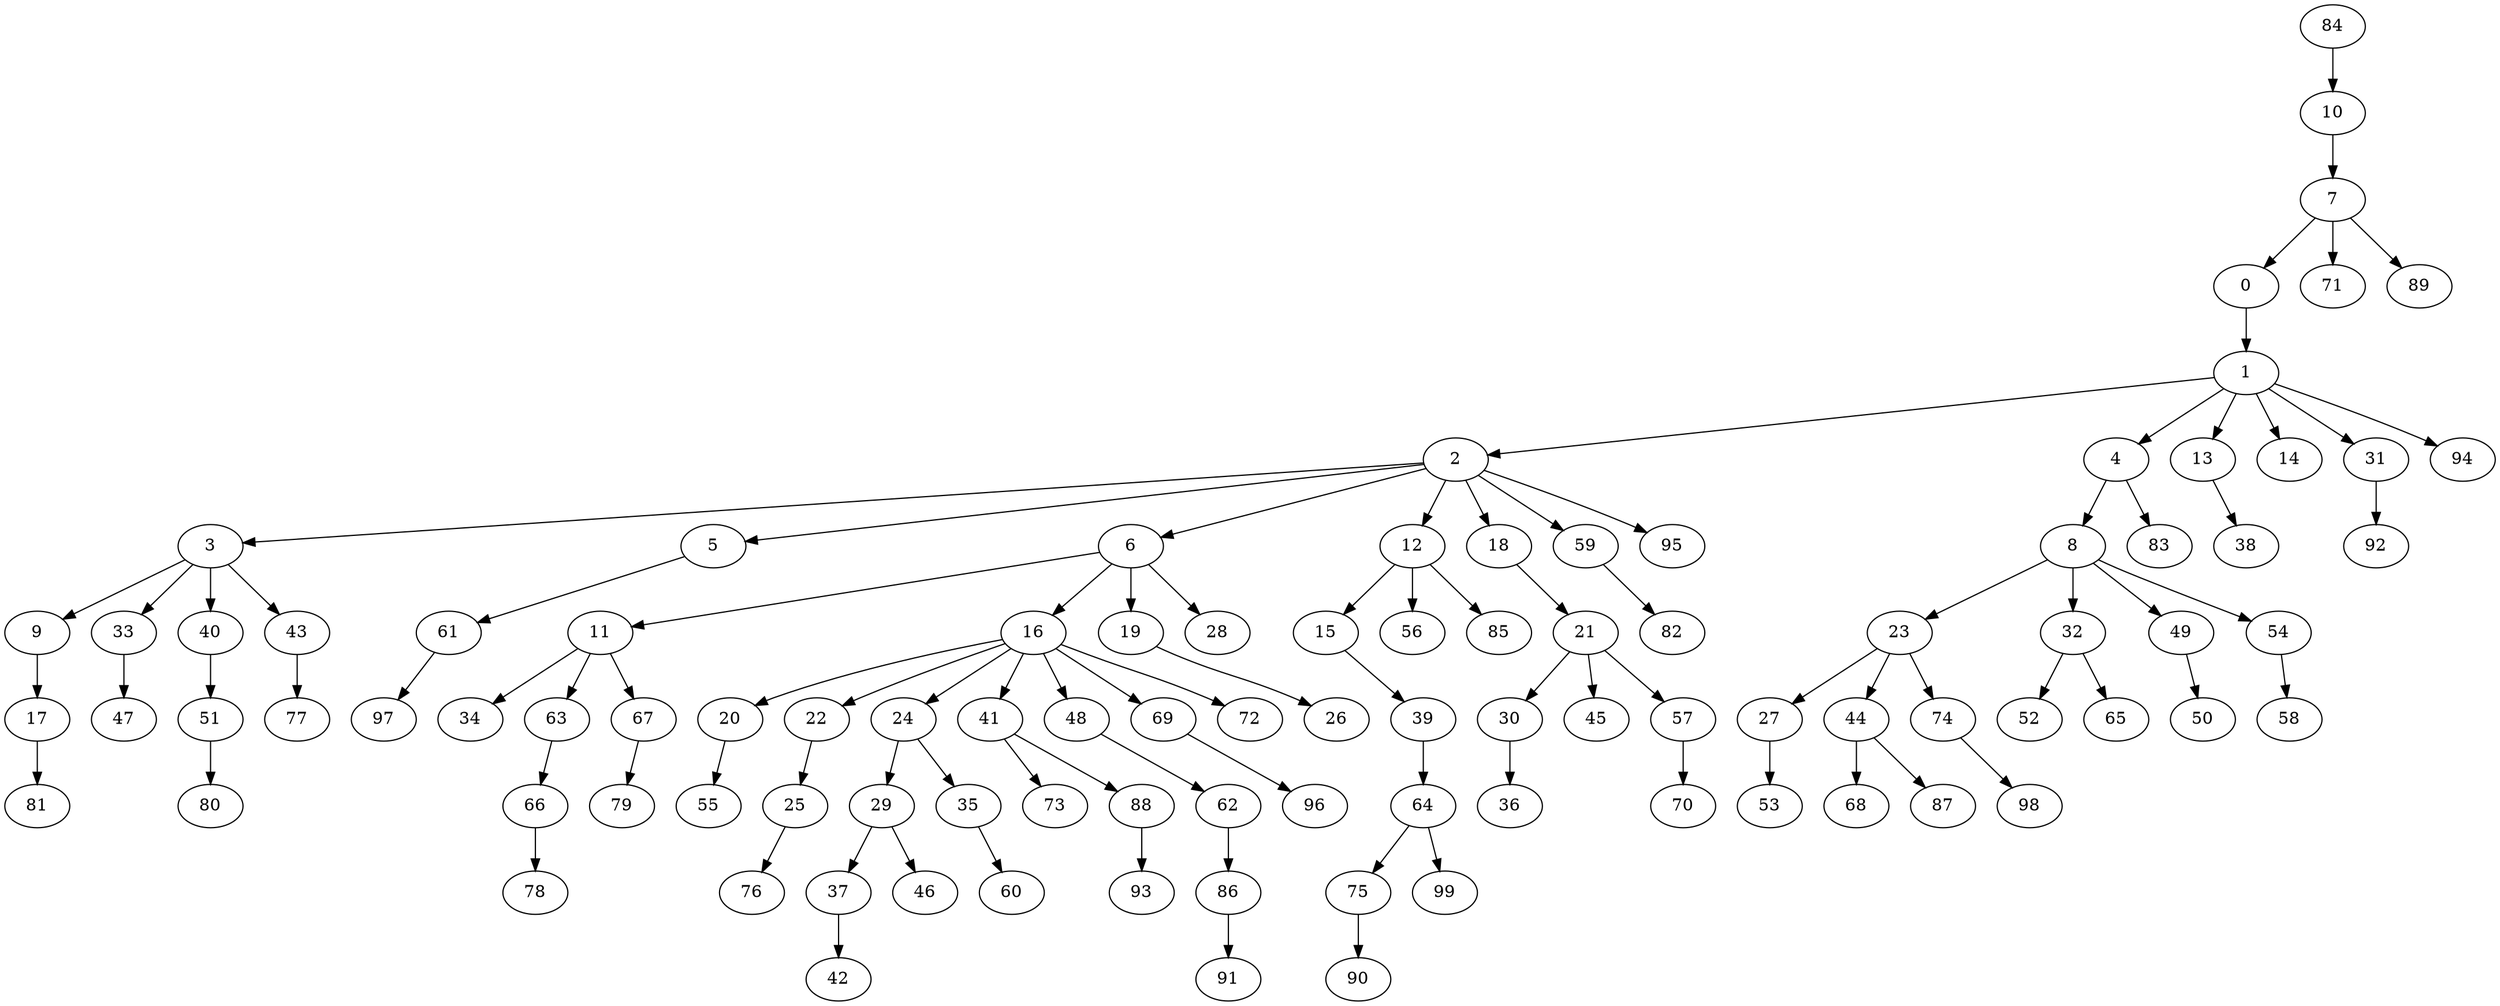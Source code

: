 digraph my_graph {
84 [label=84]
10 [label=10]
7 [label=7]
0 [label=0]
1 [label=1]
2 [label=2]
3 [label=3]
9 [label=9]
17 [label=17]
81 [label=81]
33 [label=33]
47 [label=47]
40 [label=40]
51 [label=51]
80 [label=80]
43 [label=43]
77 [label=77]
5 [label=5]
61 [label=61]
97 [label=97]
6 [label=6]
11 [label=11]
34 [label=34]
63 [label=63]
66 [label=66]
78 [label=78]
67 [label=67]
79 [label=79]
16 [label=16]
20 [label=20]
55 [label=55]
22 [label=22]
25 [label=25]
76 [label=76]
24 [label=24]
29 [label=29]
37 [label=37]
42 [label=42]
46 [label=46]
35 [label=35]
60 [label=60]
41 [label=41]
73 [label=73]
88 [label=88]
93 [label=93]
48 [label=48]
62 [label=62]
86 [label=86]
91 [label=91]
69 [label=69]
96 [label=96]
72 [label=72]
19 [label=19]
26 [label=26]
28 [label=28]
12 [label=12]
15 [label=15]
39 [label=39]
64 [label=64]
75 [label=75]
90 [label=90]
99 [label=99]
56 [label=56]
85 [label=85]
18 [label=18]
21 [label=21]
30 [label=30]
36 [label=36]
45 [label=45]
57 [label=57]
70 [label=70]
59 [label=59]
82 [label=82]
95 [label=95]
4 [label=4]
8 [label=8]
23 [label=23]
27 [label=27]
53 [label=53]
44 [label=44]
68 [label=68]
87 [label=87]
74 [label=74]
98 [label=98]
32 [label=32]
52 [label=52]
65 [label=65]
49 [label=49]
50 [label=50]
54 [label=54]
58 [label=58]
83 [label=83]
13 [label=13]
38 [label=38]
14 [label=14]
31 [label=31]
92 [label=92]
94 [label=94]
71 [label=71]
89 [label=89]
84->10
10->7
7->0
0->1
1->2
2->3
3->9
9->17
17->81
3->33
33->47
3->40
40->51
51->80
3->43
43->77
2->5
5->61
61->97
2->6
6->11
11->34
11->63
63->66
66->78
11->67
67->79
6->16
16->20
20->55
16->22
22->25
25->76
16->24
24->29
29->37
37->42
29->46
24->35
35->60
16->41
41->73
41->88
88->93
16->48
48->62
62->86
86->91
16->69
69->96
16->72
6->19
19->26
6->28
2->12
12->15
15->39
39->64
64->75
75->90
64->99
12->56
12->85
2->18
18->21
21->30
30->36
21->45
21->57
57->70
2->59
59->82
2->95
1->4
4->8
8->23
23->27
27->53
23->44
44->68
44->87
23->74
74->98
8->32
32->52
32->65
8->49
49->50
8->54
54->58
4->83
1->13
13->38
1->14
1->31
31->92
1->94
7->71
7->89
}